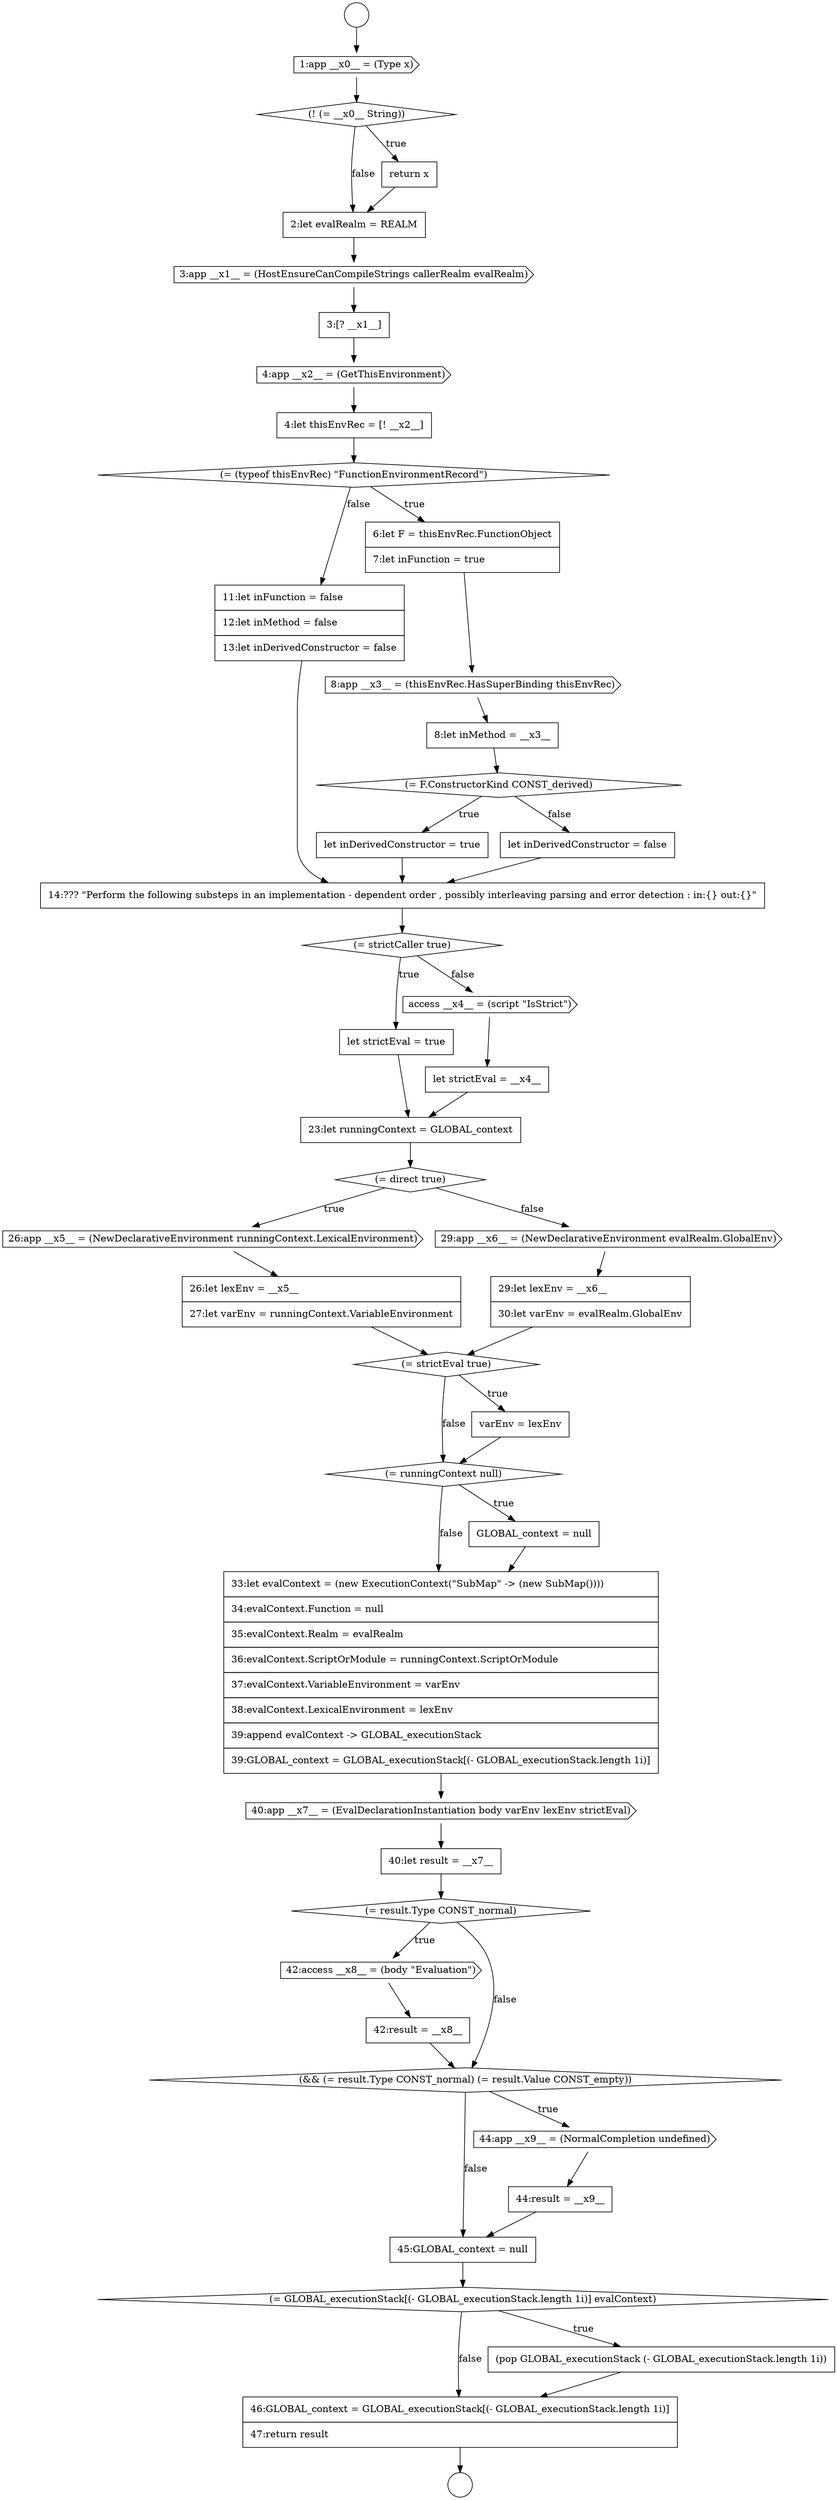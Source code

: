 digraph {
  node0 [shape=circle label=" " color="black" fillcolor="white" style=filled]
  node5 [shape=none, margin=0, label=<<font color="black">
    <table border="0" cellborder="1" cellspacing="0" cellpadding="10">
      <tr><td align="left">2:let evalRealm = REALM</td></tr>
    </table>
  </font>> color="black" fillcolor="white" style=filled]
  node10 [shape=diamond, label=<<font color="black">(= (typeof thisEnvRec) &quot;FunctionEnvironmentRecord&quot;)</font>> color="black" fillcolor="white" style=filled]
  node14 [shape=diamond, label=<<font color="black">(= F.ConstructorKind CONST_derived)</font>> color="black" fillcolor="white" style=filled]
  node1 [shape=circle label=" " color="black" fillcolor="white" style=filled]
  node6 [shape=cds, label=<<font color="black">3:app __x1__ = (HostEnsureCanCompileStrings callerRealm evalRealm)</font>> color="black" fillcolor="white" style=filled]
  node9 [shape=none, margin=0, label=<<font color="black">
    <table border="0" cellborder="1" cellspacing="0" cellpadding="10">
      <tr><td align="left">4:let thisEnvRec = [! __x2__]</td></tr>
    </table>
  </font>> color="black" fillcolor="white" style=filled]
  node2 [shape=cds, label=<<font color="black">1:app __x0__ = (Type x)</font>> color="black" fillcolor="white" style=filled]
  node12 [shape=cds, label=<<font color="black">8:app __x3__ = (thisEnvRec.HasSuperBinding thisEnvRec)</font>> color="black" fillcolor="white" style=filled]
  node18 [shape=none, margin=0, label=<<font color="black">
    <table border="0" cellborder="1" cellspacing="0" cellpadding="10">
      <tr><td align="left">14:??? &quot;Perform the following substeps in an implementation - dependent order , possibly interleaving parsing and error detection : in:{} out:{}&quot;</td></tr>
    </table>
  </font>> color="black" fillcolor="white" style=filled]
  node8 [shape=cds, label=<<font color="black">4:app __x2__ = (GetThisEnvironment)</font>> color="black" fillcolor="white" style=filled]
  node4 [shape=none, margin=0, label=<<font color="black">
    <table border="0" cellborder="1" cellspacing="0" cellpadding="10">
      <tr><td align="left">return x</td></tr>
    </table>
  </font>> color="black" fillcolor="white" style=filled]
  node15 [shape=none, margin=0, label=<<font color="black">
    <table border="0" cellborder="1" cellspacing="0" cellpadding="10">
      <tr><td align="left">let inDerivedConstructor = true</td></tr>
    </table>
  </font>> color="black" fillcolor="white" style=filled]
  node42 [shape=none, margin=0, label=<<font color="black">
    <table border="0" cellborder="1" cellspacing="0" cellpadding="10">
      <tr><td align="left">45:GLOBAL_context = null</td></tr>
    </table>
  </font>> color="black" fillcolor="white" style=filled]
  node24 [shape=diamond, label=<<font color="black">(= direct true)</font>> color="black" fillcolor="white" style=filled]
  node37 [shape=cds, label=<<font color="black">42:access __x8__ = (body &quot;Evaluation&quot;)</font>> color="black" fillcolor="white" style=filled]
  node25 [shape=cds, label=<<font color="black">26:app __x5__ = (NewDeclarativeEnvironment runningContext.LexicalEnvironment)</font>> color="black" fillcolor="white" style=filled]
  node20 [shape=none, margin=0, label=<<font color="black">
    <table border="0" cellborder="1" cellspacing="0" cellpadding="10">
      <tr><td align="left">let strictEval = true</td></tr>
    </table>
  </font>> color="black" fillcolor="white" style=filled]
  node29 [shape=diamond, label=<<font color="black">(= strictEval true)</font>> color="black" fillcolor="white" style=filled]
  node21 [shape=cds, label=<<font color="black">access __x4__ = (script &quot;IsStrict&quot;)</font>> color="black" fillcolor="white" style=filled]
  node33 [shape=none, margin=0, label=<<font color="black">
    <table border="0" cellborder="1" cellspacing="0" cellpadding="10">
      <tr><td align="left">33:let evalContext = (new ExecutionContext(&quot;SubMap&quot; -&gt; (new SubMap())))</td></tr>
      <tr><td align="left">34:evalContext.Function = null</td></tr>
      <tr><td align="left">35:evalContext.Realm = evalRealm</td></tr>
      <tr><td align="left">36:evalContext.ScriptOrModule = runningContext.ScriptOrModule</td></tr>
      <tr><td align="left">37:evalContext.VariableEnvironment = varEnv</td></tr>
      <tr><td align="left">38:evalContext.LexicalEnvironment = lexEnv</td></tr>
      <tr><td align="left">39:append evalContext -&gt; GLOBAL_executionStack</td></tr>
      <tr><td align="left">39:GLOBAL_context = GLOBAL_executionStack[(- GLOBAL_executionStack.length 1i)]</td></tr>
    </table>
  </font>> color="black" fillcolor="white" style=filled]
  node28 [shape=none, margin=0, label=<<font color="black">
    <table border="0" cellborder="1" cellspacing="0" cellpadding="10">
      <tr><td align="left">29:let lexEnv = __x6__</td></tr>
      <tr><td align="left">30:let varEnv = evalRealm.GlobalEnv</td></tr>
    </table>
  </font>> color="black" fillcolor="white" style=filled]
  node38 [shape=none, margin=0, label=<<font color="black">
    <table border="0" cellborder="1" cellspacing="0" cellpadding="10">
      <tr><td align="left">42:result = __x8__</td></tr>
    </table>
  </font>> color="black" fillcolor="white" style=filled]
  node13 [shape=none, margin=0, label=<<font color="black">
    <table border="0" cellborder="1" cellspacing="0" cellpadding="10">
      <tr><td align="left">8:let inMethod = __x3__</td></tr>
    </table>
  </font>> color="black" fillcolor="white" style=filled]
  node41 [shape=none, margin=0, label=<<font color="black">
    <table border="0" cellborder="1" cellspacing="0" cellpadding="10">
      <tr><td align="left">44:result = __x9__</td></tr>
    </table>
  </font>> color="black" fillcolor="white" style=filled]
  node45 [shape=none, margin=0, label=<<font color="black">
    <table border="0" cellborder="1" cellspacing="0" cellpadding="10">
      <tr><td align="left">46:GLOBAL_context = GLOBAL_executionStack[(- GLOBAL_executionStack.length 1i)]</td></tr>
      <tr><td align="left">47:return result</td></tr>
    </table>
  </font>> color="black" fillcolor="white" style=filled]
  node17 [shape=none, margin=0, label=<<font color="black">
    <table border="0" cellborder="1" cellspacing="0" cellpadding="10">
      <tr><td align="left">11:let inFunction = false</td></tr>
      <tr><td align="left">12:let inMethod = false</td></tr>
      <tr><td align="left">13:let inDerivedConstructor = false</td></tr>
    </table>
  </font>> color="black" fillcolor="white" style=filled]
  node32 [shape=none, margin=0, label=<<font color="black">
    <table border="0" cellborder="1" cellspacing="0" cellpadding="10">
      <tr><td align="left">GLOBAL_context = null</td></tr>
    </table>
  </font>> color="black" fillcolor="white" style=filled]
  node34 [shape=cds, label=<<font color="black">40:app __x7__ = (EvalDeclarationInstantiation body varEnv lexEnv strictEval)</font>> color="black" fillcolor="white" style=filled]
  node22 [shape=none, margin=0, label=<<font color="black">
    <table border="0" cellborder="1" cellspacing="0" cellpadding="10">
      <tr><td align="left">let strictEval = __x4__</td></tr>
    </table>
  </font>> color="black" fillcolor="white" style=filled]
  node44 [shape=none, margin=0, label=<<font color="black">
    <table border="0" cellborder="1" cellspacing="0" cellpadding="10">
      <tr><td align="left">(pop GLOBAL_executionStack (- GLOBAL_executionStack.length 1i))</td></tr>
    </table>
  </font>> color="black" fillcolor="white" style=filled]
  node27 [shape=cds, label=<<font color="black">29:app __x6__ = (NewDeclarativeEnvironment evalRealm.GlobalEnv)</font>> color="black" fillcolor="white" style=filled]
  node7 [shape=none, margin=0, label=<<font color="black">
    <table border="0" cellborder="1" cellspacing="0" cellpadding="10">
      <tr><td align="left">3:[? __x1__]</td></tr>
    </table>
  </font>> color="black" fillcolor="white" style=filled]
  node39 [shape=diamond, label=<<font color="black">(&amp;&amp; (= result.Type CONST_normal) (= result.Value CONST_empty))</font>> color="black" fillcolor="white" style=filled]
  node3 [shape=diamond, label=<<font color="black">(! (= __x0__ String))</font>> color="black" fillcolor="white" style=filled]
  node35 [shape=none, margin=0, label=<<font color="black">
    <table border="0" cellborder="1" cellspacing="0" cellpadding="10">
      <tr><td align="left">40:let result = __x7__</td></tr>
    </table>
  </font>> color="black" fillcolor="white" style=filled]
  node16 [shape=none, margin=0, label=<<font color="black">
    <table border="0" cellborder="1" cellspacing="0" cellpadding="10">
      <tr><td align="left">let inDerivedConstructor = false</td></tr>
    </table>
  </font>> color="black" fillcolor="white" style=filled]
  node31 [shape=diamond, label=<<font color="black">(= runningContext null)</font>> color="black" fillcolor="white" style=filled]
  node11 [shape=none, margin=0, label=<<font color="black">
    <table border="0" cellborder="1" cellspacing="0" cellpadding="10">
      <tr><td align="left">6:let F = thisEnvRec.FunctionObject</td></tr>
      <tr><td align="left">7:let inFunction = true</td></tr>
    </table>
  </font>> color="black" fillcolor="white" style=filled]
  node43 [shape=diamond, label=<<font color="black">(= GLOBAL_executionStack[(- GLOBAL_executionStack.length 1i)] evalContext)</font>> color="black" fillcolor="white" style=filled]
  node40 [shape=cds, label=<<font color="black">44:app __x9__ = (NormalCompletion undefined)</font>> color="black" fillcolor="white" style=filled]
  node26 [shape=none, margin=0, label=<<font color="black">
    <table border="0" cellborder="1" cellspacing="0" cellpadding="10">
      <tr><td align="left">26:let lexEnv = __x5__</td></tr>
      <tr><td align="left">27:let varEnv = runningContext.VariableEnvironment</td></tr>
    </table>
  </font>> color="black" fillcolor="white" style=filled]
  node23 [shape=none, margin=0, label=<<font color="black">
    <table border="0" cellborder="1" cellspacing="0" cellpadding="10">
      <tr><td align="left">23:let runningContext = GLOBAL_context</td></tr>
    </table>
  </font>> color="black" fillcolor="white" style=filled]
  node36 [shape=diamond, label=<<font color="black">(= result.Type CONST_normal)</font>> color="black" fillcolor="white" style=filled]
  node30 [shape=none, margin=0, label=<<font color="black">
    <table border="0" cellborder="1" cellspacing="0" cellpadding="10">
      <tr><td align="left">varEnv = lexEnv</td></tr>
    </table>
  </font>> color="black" fillcolor="white" style=filled]
  node19 [shape=diamond, label=<<font color="black">(= strictCaller true)</font>> color="black" fillcolor="white" style=filled]
  node5 -> node6 [ color="black"]
  node28 -> node29 [ color="black"]
  node16 -> node18 [ color="black"]
  node11 -> node12 [ color="black"]
  node12 -> node13 [ color="black"]
  node23 -> node24 [ color="black"]
  node36 -> node37 [label=<<font color="black">true</font>> color="black"]
  node36 -> node39 [label=<<font color="black">false</font>> color="black"]
  node29 -> node30 [label=<<font color="black">true</font>> color="black"]
  node29 -> node31 [label=<<font color="black">false</font>> color="black"]
  node7 -> node8 [ color="black"]
  node18 -> node19 [ color="black"]
  node42 -> node43 [ color="black"]
  node34 -> node35 [ color="black"]
  node2 -> node3 [ color="black"]
  node3 -> node4 [label=<<font color="black">true</font>> color="black"]
  node3 -> node5 [label=<<font color="black">false</font>> color="black"]
  node13 -> node14 [ color="black"]
  node35 -> node36 [ color="black"]
  node0 -> node2 [ color="black"]
  node19 -> node20 [label=<<font color="black">true</font>> color="black"]
  node19 -> node21 [label=<<font color="black">false</font>> color="black"]
  node15 -> node18 [ color="black"]
  node22 -> node23 [ color="black"]
  node6 -> node7 [ color="black"]
  node9 -> node10 [ color="black"]
  node20 -> node23 [ color="black"]
  node44 -> node45 [ color="black"]
  node27 -> node28 [ color="black"]
  node37 -> node38 [ color="black"]
  node40 -> node41 [ color="black"]
  node30 -> node31 [ color="black"]
  node43 -> node44 [label=<<font color="black">true</font>> color="black"]
  node43 -> node45 [label=<<font color="black">false</font>> color="black"]
  node4 -> node5 [ color="black"]
  node25 -> node26 [ color="black"]
  node31 -> node32 [label=<<font color="black">true</font>> color="black"]
  node31 -> node33 [label=<<font color="black">false</font>> color="black"]
  node8 -> node9 [ color="black"]
  node21 -> node22 [ color="black"]
  node26 -> node29 [ color="black"]
  node24 -> node25 [label=<<font color="black">true</font>> color="black"]
  node24 -> node27 [label=<<font color="black">false</font>> color="black"]
  node10 -> node11 [label=<<font color="black">true</font>> color="black"]
  node10 -> node17 [label=<<font color="black">false</font>> color="black"]
  node45 -> node1 [ color="black"]
  node38 -> node39 [ color="black"]
  node39 -> node40 [label=<<font color="black">true</font>> color="black"]
  node39 -> node42 [label=<<font color="black">false</font>> color="black"]
  node32 -> node33 [ color="black"]
  node17 -> node18 [ color="black"]
  node33 -> node34 [ color="black"]
  node14 -> node15 [label=<<font color="black">true</font>> color="black"]
  node14 -> node16 [label=<<font color="black">false</font>> color="black"]
  node41 -> node42 [ color="black"]
}

